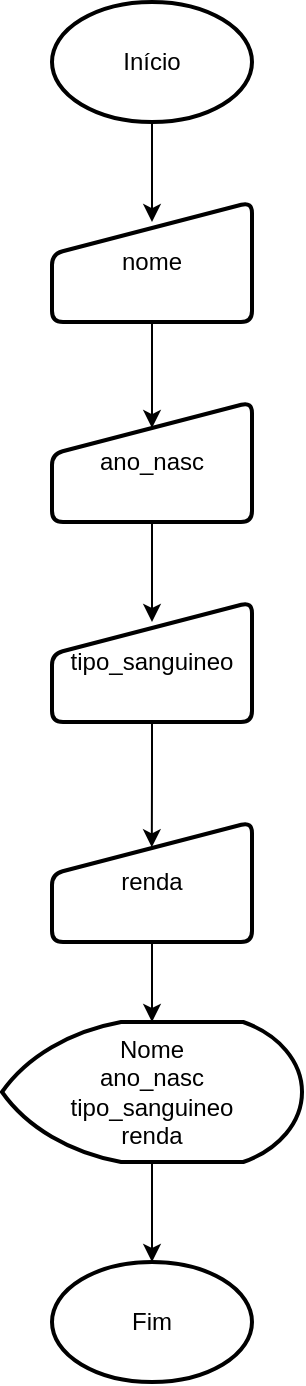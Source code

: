 <mxfile version="25.0.3">
  <diagram name="Página-1" id="4SnPLlvvTdEyuR4azF8n">
    <mxGraphModel dx="1636" dy="825" grid="1" gridSize="10" guides="1" tooltips="1" connect="1" arrows="1" fold="1" page="1" pageScale="1" pageWidth="827" pageHeight="1169" math="0" shadow="0">
      <root>
        <mxCell id="0" />
        <mxCell id="1" parent="0" />
        <mxCell id="GdszHvZnIfR97uHFxOpT-1" value="Início" style="strokeWidth=2;html=1;shape=mxgraph.flowchart.start_1;whiteSpace=wrap;" parent="1" vertex="1">
          <mxGeometry x="230" y="60" width="100" height="60" as="geometry" />
        </mxCell>
        <mxCell id="GdszHvZnIfR97uHFxOpT-2" value="nome" style="html=1;strokeWidth=2;shape=manualInput;whiteSpace=wrap;rounded=1;size=26;arcSize=11;" parent="1" vertex="1">
          <mxGeometry x="230" y="160" width="100" height="60" as="geometry" />
        </mxCell>
        <mxCell id="GdszHvZnIfR97uHFxOpT-3" value="ano_nasc" style="html=1;strokeWidth=2;shape=manualInput;whiteSpace=wrap;rounded=1;size=26;arcSize=11;" parent="1" vertex="1">
          <mxGeometry x="230" y="260" width="100" height="60" as="geometry" />
        </mxCell>
        <mxCell id="GdszHvZnIfR97uHFxOpT-4" value="Nome&lt;div&gt;ano_nasc&lt;/div&gt;&lt;div&gt;tipo_sanguineo&lt;/div&gt;&lt;div&gt;renda&lt;/div&gt;" style="strokeWidth=2;html=1;shape=mxgraph.flowchart.display;whiteSpace=wrap;" parent="1" vertex="1">
          <mxGeometry x="205" y="570" width="150" height="70" as="geometry" />
        </mxCell>
        <mxCell id="GdszHvZnIfR97uHFxOpT-5" value="Fim" style="strokeWidth=2;html=1;shape=mxgraph.flowchart.start_1;whiteSpace=wrap;" parent="1" vertex="1">
          <mxGeometry x="230" y="690" width="100" height="60" as="geometry" />
        </mxCell>
        <mxCell id="GdszHvZnIfR97uHFxOpT-6" style="edgeStyle=orthogonalEdgeStyle;rounded=0;orthogonalLoop=1;jettySize=auto;html=1;exitX=0.5;exitY=1;exitDx=0;exitDy=0;exitPerimeter=0;entryX=0.5;entryY=0.167;entryDx=0;entryDy=0;entryPerimeter=0;" parent="1" source="GdszHvZnIfR97uHFxOpT-1" target="GdszHvZnIfR97uHFxOpT-2" edge="1">
          <mxGeometry relative="1" as="geometry" />
        </mxCell>
        <mxCell id="GdszHvZnIfR97uHFxOpT-7" style="edgeStyle=orthogonalEdgeStyle;rounded=0;orthogonalLoop=1;jettySize=auto;html=1;exitX=0.5;exitY=1;exitDx=0;exitDy=0;entryX=0.5;entryY=0.217;entryDx=0;entryDy=0;entryPerimeter=0;" parent="1" source="GdszHvZnIfR97uHFxOpT-2" target="GdszHvZnIfR97uHFxOpT-3" edge="1">
          <mxGeometry relative="1" as="geometry" />
        </mxCell>
        <mxCell id="GdszHvZnIfR97uHFxOpT-8" style="edgeStyle=orthogonalEdgeStyle;rounded=0;orthogonalLoop=1;jettySize=auto;html=1;exitX=0.5;exitY=1;exitDx=0;exitDy=0;" parent="1" source="GdszHvZnIfR97uHFxOpT-3" edge="1">
          <mxGeometry relative="1" as="geometry">
            <mxPoint x="280" y="370" as="targetPoint" />
          </mxGeometry>
        </mxCell>
        <mxCell id="GdszHvZnIfR97uHFxOpT-9" style="edgeStyle=orthogonalEdgeStyle;rounded=0;orthogonalLoop=1;jettySize=auto;html=1;exitX=0.5;exitY=1;exitDx=0;exitDy=0;exitPerimeter=0;entryX=0.5;entryY=0;entryDx=0;entryDy=0;entryPerimeter=0;" parent="1" source="GdszHvZnIfR97uHFxOpT-4" target="GdszHvZnIfR97uHFxOpT-5" edge="1">
          <mxGeometry relative="1" as="geometry" />
        </mxCell>
        <mxCell id="sDq-hD908qou_9JHFP0Q-1" value="tipo_sanguineo" style="html=1;strokeWidth=2;shape=manualInput;whiteSpace=wrap;rounded=1;size=26;arcSize=11;" vertex="1" parent="1">
          <mxGeometry x="230" y="360" width="100" height="60" as="geometry" />
        </mxCell>
        <mxCell id="sDq-hD908qou_9JHFP0Q-2" style="edgeStyle=orthogonalEdgeStyle;rounded=0;orthogonalLoop=1;jettySize=auto;html=1;exitX=0.5;exitY=1;exitDx=0;exitDy=0;entryX=0.499;entryY=0.211;entryDx=0;entryDy=0;entryPerimeter=0;" edge="1" parent="1" source="sDq-hD908qou_9JHFP0Q-1" target="sDq-hD908qou_9JHFP0Q-3">
          <mxGeometry relative="1" as="geometry">
            <mxPoint x="370" y="410" as="targetPoint" />
          </mxGeometry>
        </mxCell>
        <mxCell id="sDq-hD908qou_9JHFP0Q-3" value="renda" style="html=1;strokeWidth=2;shape=manualInput;whiteSpace=wrap;rounded=1;size=26;arcSize=11;" vertex="1" parent="1">
          <mxGeometry x="230" y="470" width="100" height="60" as="geometry" />
        </mxCell>
        <mxCell id="sDq-hD908qou_9JHFP0Q-4" style="edgeStyle=orthogonalEdgeStyle;rounded=0;orthogonalLoop=1;jettySize=auto;html=1;exitX=0.5;exitY=1;exitDx=0;exitDy=0;entryX=0.5;entryY=0;entryDx=0;entryDy=0;entryPerimeter=0;" edge="1" parent="1" source="sDq-hD908qou_9JHFP0Q-3">
          <mxGeometry relative="1" as="geometry">
            <mxPoint x="280" y="570" as="targetPoint" />
          </mxGeometry>
        </mxCell>
      </root>
    </mxGraphModel>
  </diagram>
</mxfile>
